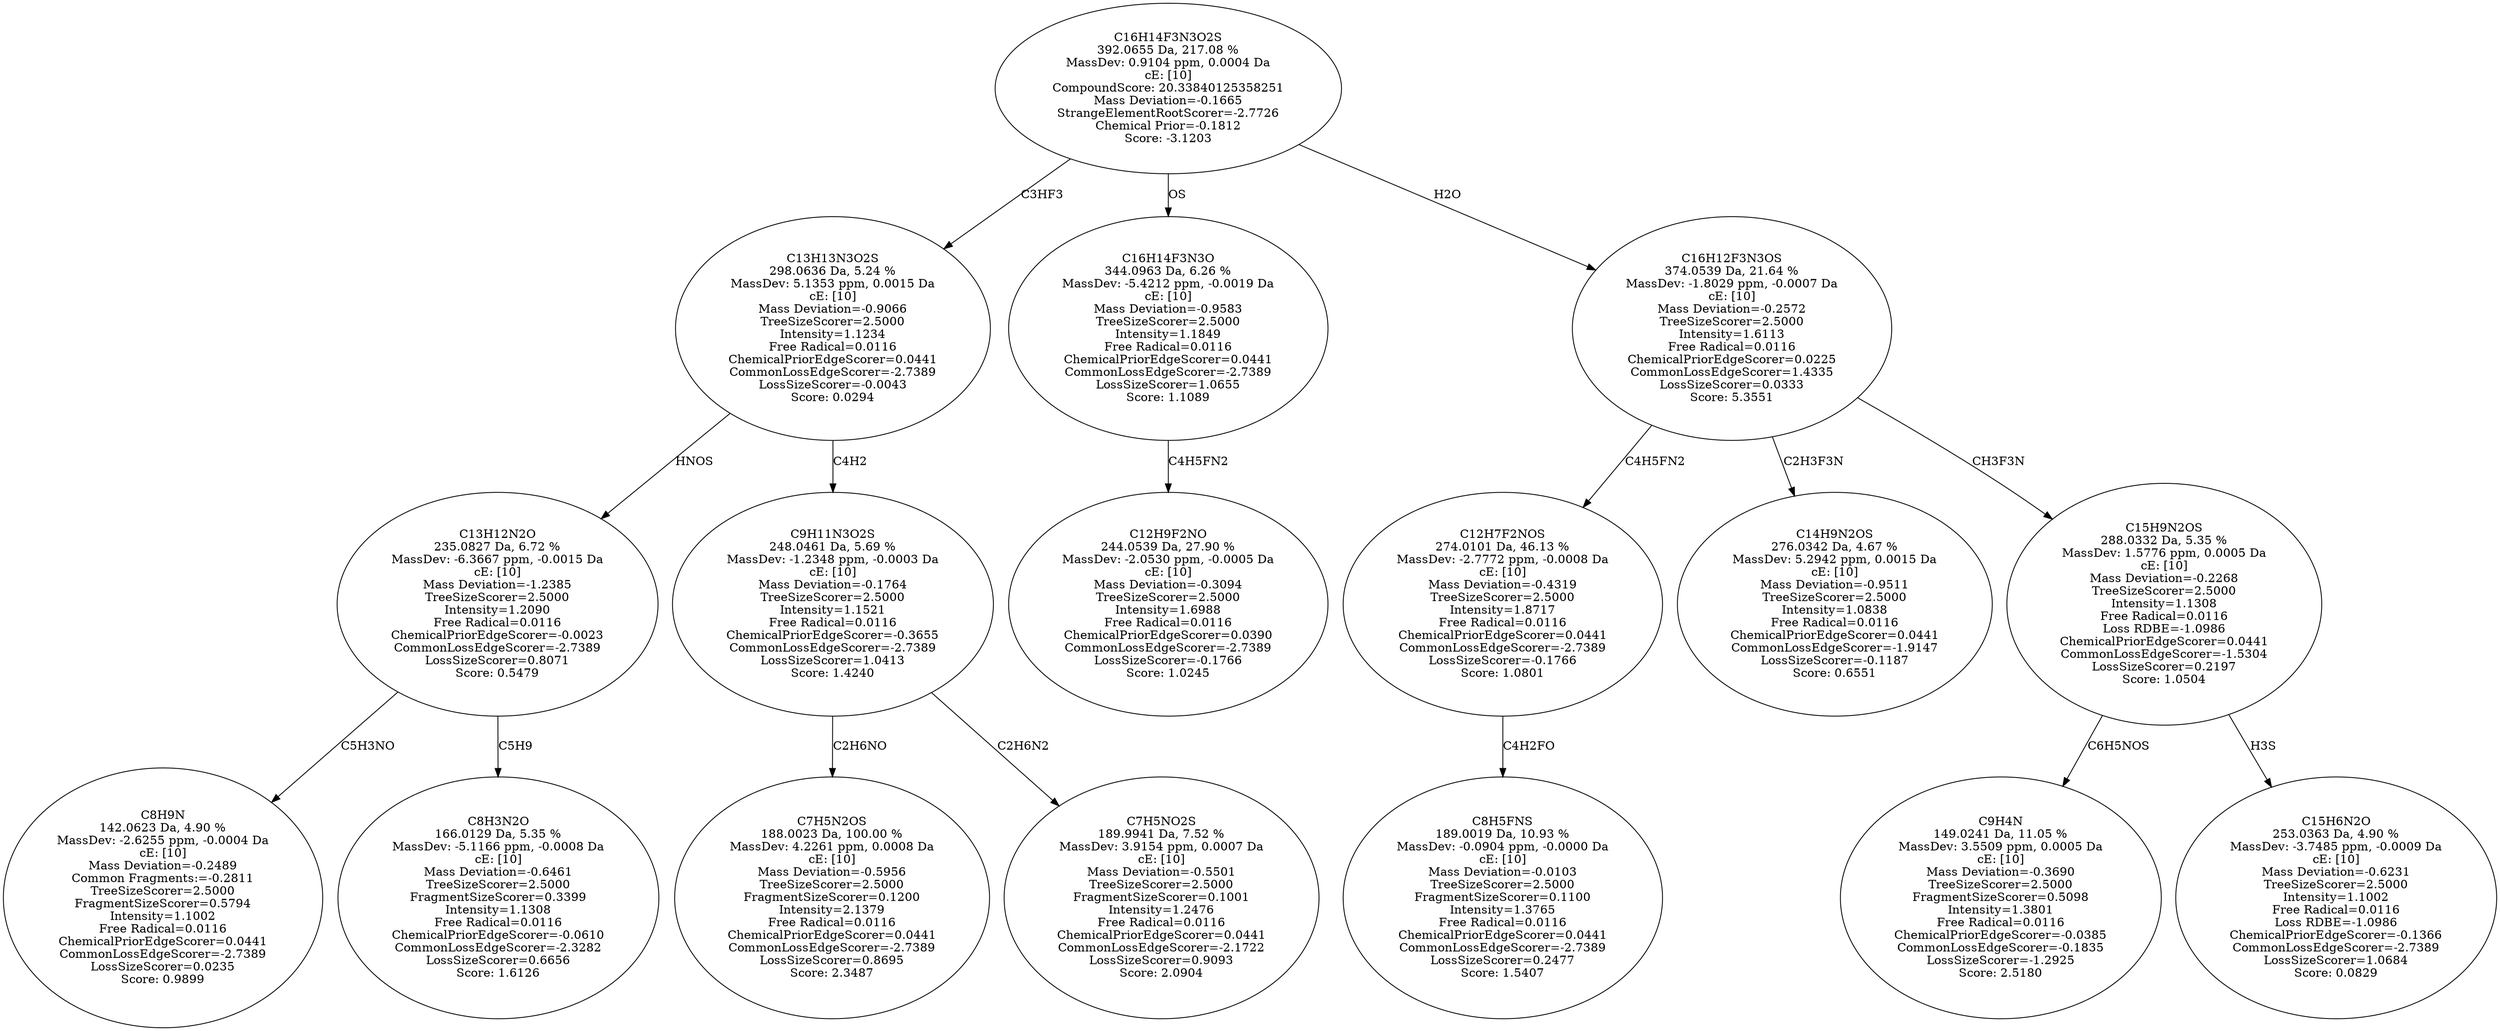 strict digraph {
v1 [label="C8H9N\n142.0623 Da, 4.90 %\nMassDev: -2.6255 ppm, -0.0004 Da\ncE: [10]\nMass Deviation=-0.2489\nCommon Fragments:=-0.2811\nTreeSizeScorer=2.5000\nFragmentSizeScorer=0.5794\nIntensity=1.1002\nFree Radical=0.0116\nChemicalPriorEdgeScorer=0.0441\nCommonLossEdgeScorer=-2.7389\nLossSizeScorer=0.0235\nScore: 0.9899"];
v2 [label="C8H3N2O\n166.0129 Da, 5.35 %\nMassDev: -5.1166 ppm, -0.0008 Da\ncE: [10]\nMass Deviation=-0.6461\nTreeSizeScorer=2.5000\nFragmentSizeScorer=0.3399\nIntensity=1.1308\nFree Radical=0.0116\nChemicalPriorEdgeScorer=-0.0610\nCommonLossEdgeScorer=-2.3282\nLossSizeScorer=0.6656\nScore: 1.6126"];
v3 [label="C13H12N2O\n235.0827 Da, 6.72 %\nMassDev: -6.3667 ppm, -0.0015 Da\ncE: [10]\nMass Deviation=-1.2385\nTreeSizeScorer=2.5000\nIntensity=1.2090\nFree Radical=0.0116\nChemicalPriorEdgeScorer=-0.0023\nCommonLossEdgeScorer=-2.7389\nLossSizeScorer=0.8071\nScore: 0.5479"];
v4 [label="C7H5N2OS\n188.0023 Da, 100.00 %\nMassDev: 4.2261 ppm, 0.0008 Da\ncE: [10]\nMass Deviation=-0.5956\nTreeSizeScorer=2.5000\nFragmentSizeScorer=0.1200\nIntensity=2.1379\nFree Radical=0.0116\nChemicalPriorEdgeScorer=0.0441\nCommonLossEdgeScorer=-2.7389\nLossSizeScorer=0.8695\nScore: 2.3487"];
v5 [label="C7H5NO2S\n189.9941 Da, 7.52 %\nMassDev: 3.9154 ppm, 0.0007 Da\ncE: [10]\nMass Deviation=-0.5501\nTreeSizeScorer=2.5000\nFragmentSizeScorer=0.1001\nIntensity=1.2476\nFree Radical=0.0116\nChemicalPriorEdgeScorer=0.0441\nCommonLossEdgeScorer=-2.1722\nLossSizeScorer=0.9093\nScore: 2.0904"];
v6 [label="C9H11N3O2S\n248.0461 Da, 5.69 %\nMassDev: -1.2348 ppm, -0.0003 Da\ncE: [10]\nMass Deviation=-0.1764\nTreeSizeScorer=2.5000\nIntensity=1.1521\nFree Radical=0.0116\nChemicalPriorEdgeScorer=-0.3655\nCommonLossEdgeScorer=-2.7389\nLossSizeScorer=1.0413\nScore: 1.4240"];
v7 [label="C13H13N3O2S\n298.0636 Da, 5.24 %\nMassDev: 5.1353 ppm, 0.0015 Da\ncE: [10]\nMass Deviation=-0.9066\nTreeSizeScorer=2.5000\nIntensity=1.1234\nFree Radical=0.0116\nChemicalPriorEdgeScorer=0.0441\nCommonLossEdgeScorer=-2.7389\nLossSizeScorer=-0.0043\nScore: 0.0294"];
v8 [label="C12H9F2NO\n244.0539 Da, 27.90 %\nMassDev: -2.0530 ppm, -0.0005 Da\ncE: [10]\nMass Deviation=-0.3094\nTreeSizeScorer=2.5000\nIntensity=1.6988\nFree Radical=0.0116\nChemicalPriorEdgeScorer=0.0390\nCommonLossEdgeScorer=-2.7389\nLossSizeScorer=-0.1766\nScore: 1.0245"];
v9 [label="C16H14F3N3O\n344.0963 Da, 6.26 %\nMassDev: -5.4212 ppm, -0.0019 Da\ncE: [10]\nMass Deviation=-0.9583\nTreeSizeScorer=2.5000\nIntensity=1.1849\nFree Radical=0.0116\nChemicalPriorEdgeScorer=0.0441\nCommonLossEdgeScorer=-2.7389\nLossSizeScorer=1.0655\nScore: 1.1089"];
v10 [label="C8H5FNS\n189.0019 Da, 10.93 %\nMassDev: -0.0904 ppm, -0.0000 Da\ncE: [10]\nMass Deviation=-0.0103\nTreeSizeScorer=2.5000\nFragmentSizeScorer=0.1100\nIntensity=1.3765\nFree Radical=0.0116\nChemicalPriorEdgeScorer=0.0441\nCommonLossEdgeScorer=-2.7389\nLossSizeScorer=0.2477\nScore: 1.5407"];
v11 [label="C12H7F2NOS\n274.0101 Da, 46.13 %\nMassDev: -2.7772 ppm, -0.0008 Da\ncE: [10]\nMass Deviation=-0.4319\nTreeSizeScorer=2.5000\nIntensity=1.8717\nFree Radical=0.0116\nChemicalPriorEdgeScorer=0.0441\nCommonLossEdgeScorer=-2.7389\nLossSizeScorer=-0.1766\nScore: 1.0801"];
v12 [label="C14H9N2OS\n276.0342 Da, 4.67 %\nMassDev: 5.2942 ppm, 0.0015 Da\ncE: [10]\nMass Deviation=-0.9511\nTreeSizeScorer=2.5000\nIntensity=1.0838\nFree Radical=0.0116\nChemicalPriorEdgeScorer=0.0441\nCommonLossEdgeScorer=-1.9147\nLossSizeScorer=-0.1187\nScore: 0.6551"];
v13 [label="C9H4N\n149.0241 Da, 11.05 %\nMassDev: 3.5509 ppm, 0.0005 Da\ncE: [10]\nMass Deviation=-0.3690\nTreeSizeScorer=2.5000\nFragmentSizeScorer=0.5098\nIntensity=1.3801\nFree Radical=0.0116\nChemicalPriorEdgeScorer=-0.0385\nCommonLossEdgeScorer=-0.1835\nLossSizeScorer=-1.2925\nScore: 2.5180"];
v14 [label="C15H6N2O\n253.0363 Da, 4.90 %\nMassDev: -3.7485 ppm, -0.0009 Da\ncE: [10]\nMass Deviation=-0.6231\nTreeSizeScorer=2.5000\nIntensity=1.1002\nFree Radical=0.0116\nLoss RDBE=-1.0986\nChemicalPriorEdgeScorer=-0.1366\nCommonLossEdgeScorer=-2.7389\nLossSizeScorer=1.0684\nScore: 0.0829"];
v15 [label="C15H9N2OS\n288.0332 Da, 5.35 %\nMassDev: 1.5776 ppm, 0.0005 Da\ncE: [10]\nMass Deviation=-0.2268\nTreeSizeScorer=2.5000\nIntensity=1.1308\nFree Radical=0.0116\nLoss RDBE=-1.0986\nChemicalPriorEdgeScorer=0.0441\nCommonLossEdgeScorer=-1.5304\nLossSizeScorer=0.2197\nScore: 1.0504"];
v16 [label="C16H12F3N3OS\n374.0539 Da, 21.64 %\nMassDev: -1.8029 ppm, -0.0007 Da\ncE: [10]\nMass Deviation=-0.2572\nTreeSizeScorer=2.5000\nIntensity=1.6113\nFree Radical=0.0116\nChemicalPriorEdgeScorer=0.0225\nCommonLossEdgeScorer=1.4335\nLossSizeScorer=0.0333\nScore: 5.3551"];
v17 [label="C16H14F3N3O2S\n392.0655 Da, 217.08 %\nMassDev: 0.9104 ppm, 0.0004 Da\ncE: [10]\nCompoundScore: 20.33840125358251\nMass Deviation=-0.1665\nStrangeElementRootScorer=-2.7726\nChemical Prior=-0.1812\nScore: -3.1203"];
v3 -> v1 [label="C5H3NO"];
v3 -> v2 [label="C5H9"];
v7 -> v3 [label="HNOS"];
v6 -> v4 [label="C2H6NO"];
v6 -> v5 [label="C2H6N2"];
v7 -> v6 [label="C4H2"];
v17 -> v7 [label="C3HF3"];
v9 -> v8 [label="C4H5FN2"];
v17 -> v9 [label="OS"];
v11 -> v10 [label="C4H2FO"];
v16 -> v11 [label="C4H5FN2"];
v16 -> v12 [label="C2H3F3N"];
v15 -> v13 [label="C6H5NOS"];
v15 -> v14 [label="H3S"];
v16 -> v15 [label="CH3F3N"];
v17 -> v16 [label="H2O"];
}